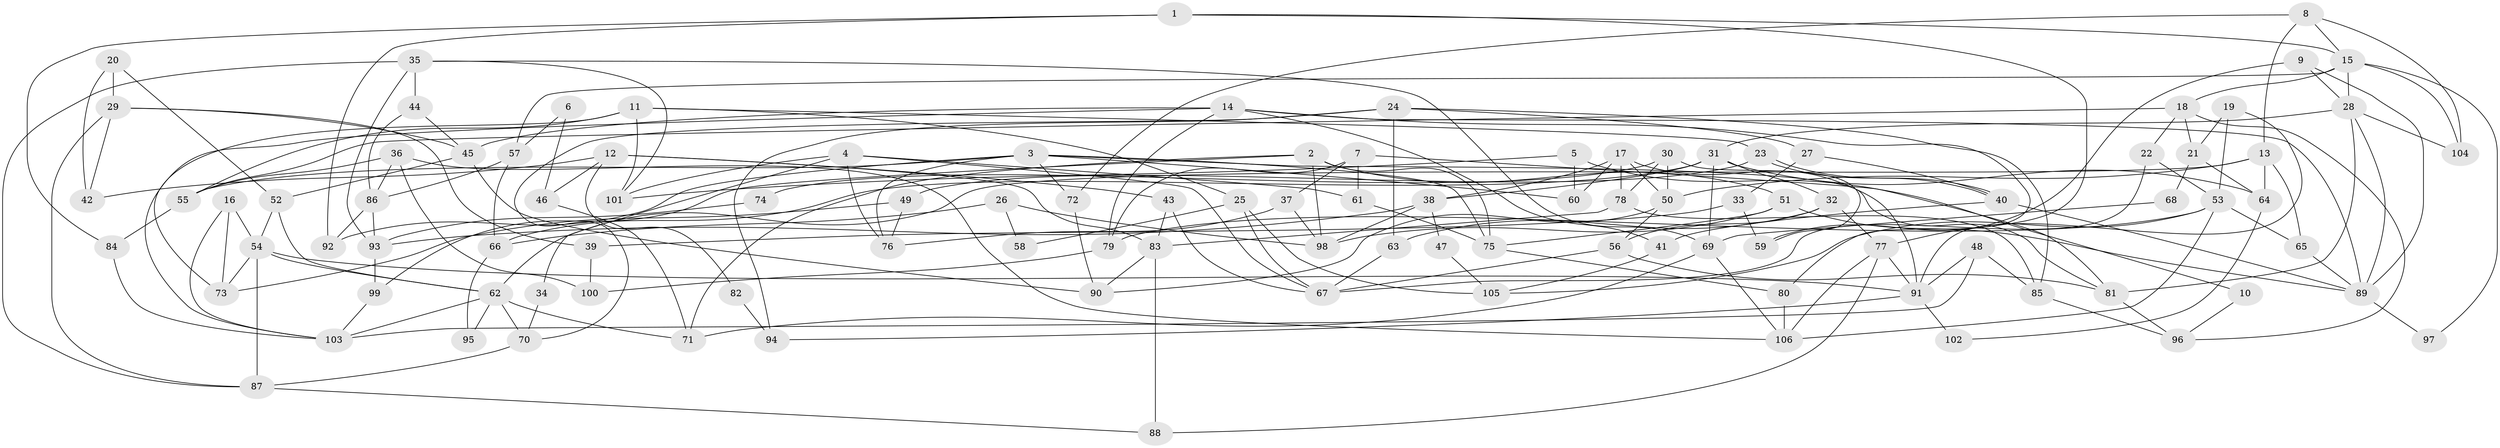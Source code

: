 // coarse degree distribution, {4: 0.17647058823529413, 7: 0.10294117647058823, 9: 0.04411764705882353, 3: 0.25, 5: 0.1323529411764706, 6: 0.10294117647058823, 10: 0.029411764705882353, 8: 0.07352941176470588, 2: 0.08823529411764706}
// Generated by graph-tools (version 1.1) at 2025/41/03/06/25 10:41:55]
// undirected, 106 vertices, 212 edges
graph export_dot {
graph [start="1"]
  node [color=gray90,style=filled];
  1;
  2;
  3;
  4;
  5;
  6;
  7;
  8;
  9;
  10;
  11;
  12;
  13;
  14;
  15;
  16;
  17;
  18;
  19;
  20;
  21;
  22;
  23;
  24;
  25;
  26;
  27;
  28;
  29;
  30;
  31;
  32;
  33;
  34;
  35;
  36;
  37;
  38;
  39;
  40;
  41;
  42;
  43;
  44;
  45;
  46;
  47;
  48;
  49;
  50;
  51;
  52;
  53;
  54;
  55;
  56;
  57;
  58;
  59;
  60;
  61;
  62;
  63;
  64;
  65;
  66;
  67;
  68;
  69;
  70;
  71;
  72;
  73;
  74;
  75;
  76;
  77;
  78;
  79;
  80;
  81;
  82;
  83;
  84;
  85;
  86;
  87;
  88;
  89;
  90;
  91;
  92;
  93;
  94;
  95;
  96;
  97;
  98;
  99;
  100;
  101;
  102;
  103;
  104;
  105;
  106;
  1 -- 84;
  1 -- 92;
  1 -- 15;
  1 -- 77;
  2 -- 75;
  2 -- 99;
  2 -- 51;
  2 -- 71;
  2 -- 98;
  3 -- 60;
  3 -- 72;
  3 -- 55;
  3 -- 75;
  3 -- 76;
  3 -- 81;
  3 -- 92;
  4 -- 101;
  4 -- 67;
  4 -- 34;
  4 -- 61;
  4 -- 76;
  5 -- 101;
  5 -- 81;
  5 -- 60;
  6 -- 57;
  6 -- 46;
  7 -- 79;
  7 -- 37;
  7 -- 10;
  7 -- 61;
  8 -- 13;
  8 -- 15;
  8 -- 72;
  8 -- 104;
  9 -- 89;
  9 -- 28;
  9 -- 59;
  10 -- 96;
  11 -- 55;
  11 -- 73;
  11 -- 23;
  11 -- 25;
  11 -- 101;
  12 -- 43;
  12 -- 83;
  12 -- 42;
  12 -- 46;
  12 -- 82;
  13 -- 62;
  13 -- 50;
  13 -- 64;
  13 -- 65;
  14 -- 80;
  14 -- 103;
  14 -- 41;
  14 -- 45;
  14 -- 79;
  14 -- 89;
  15 -- 28;
  15 -- 18;
  15 -- 57;
  15 -- 97;
  15 -- 104;
  16 -- 103;
  16 -- 54;
  16 -- 73;
  17 -- 78;
  17 -- 38;
  17 -- 50;
  17 -- 60;
  17 -- 91;
  18 -- 96;
  18 -- 21;
  18 -- 22;
  18 -- 55;
  19 -- 91;
  19 -- 53;
  19 -- 21;
  20 -- 29;
  20 -- 52;
  20 -- 42;
  21 -- 64;
  21 -- 68;
  22 -- 53;
  22 -- 67;
  23 -- 40;
  23 -- 40;
  23 -- 49;
  24 -- 63;
  24 -- 70;
  24 -- 27;
  24 -- 85;
  24 -- 94;
  25 -- 67;
  25 -- 58;
  25 -- 105;
  26 -- 98;
  26 -- 66;
  26 -- 58;
  27 -- 40;
  27 -- 33;
  28 -- 104;
  28 -- 89;
  28 -- 31;
  28 -- 81;
  29 -- 45;
  29 -- 42;
  29 -- 39;
  29 -- 87;
  30 -- 59;
  30 -- 50;
  30 -- 74;
  30 -- 78;
  31 -- 64;
  31 -- 32;
  31 -- 38;
  31 -- 66;
  31 -- 69;
  32 -- 77;
  32 -- 56;
  32 -- 63;
  33 -- 39;
  33 -- 59;
  34 -- 70;
  35 -- 44;
  35 -- 87;
  35 -- 69;
  35 -- 93;
  35 -- 101;
  36 -- 55;
  36 -- 106;
  36 -- 86;
  36 -- 100;
  37 -- 76;
  37 -- 98;
  38 -- 98;
  38 -- 47;
  38 -- 93;
  39 -- 100;
  40 -- 89;
  40 -- 41;
  41 -- 105;
  43 -- 83;
  43 -- 67;
  44 -- 86;
  44 -- 45;
  45 -- 52;
  45 -- 90;
  46 -- 71;
  47 -- 105;
  48 -- 85;
  48 -- 91;
  48 -- 103;
  49 -- 76;
  49 -- 73;
  50 -- 56;
  50 -- 90;
  51 -- 75;
  51 -- 89;
  51 -- 98;
  52 -- 54;
  52 -- 62;
  53 -- 105;
  53 -- 65;
  53 -- 79;
  53 -- 106;
  54 -- 91;
  54 -- 73;
  54 -- 62;
  54 -- 87;
  55 -- 84;
  56 -- 81;
  56 -- 67;
  57 -- 86;
  57 -- 66;
  61 -- 75;
  62 -- 71;
  62 -- 70;
  62 -- 95;
  62 -- 103;
  63 -- 67;
  64 -- 102;
  65 -- 89;
  66 -- 95;
  68 -- 69;
  69 -- 71;
  69 -- 106;
  70 -- 87;
  72 -- 90;
  74 -- 93;
  75 -- 80;
  77 -- 106;
  77 -- 88;
  77 -- 91;
  78 -- 83;
  78 -- 85;
  79 -- 100;
  80 -- 106;
  81 -- 96;
  82 -- 94;
  83 -- 90;
  83 -- 88;
  84 -- 103;
  85 -- 96;
  86 -- 93;
  86 -- 92;
  87 -- 88;
  89 -- 97;
  91 -- 94;
  91 -- 102;
  93 -- 99;
  99 -- 103;
}
